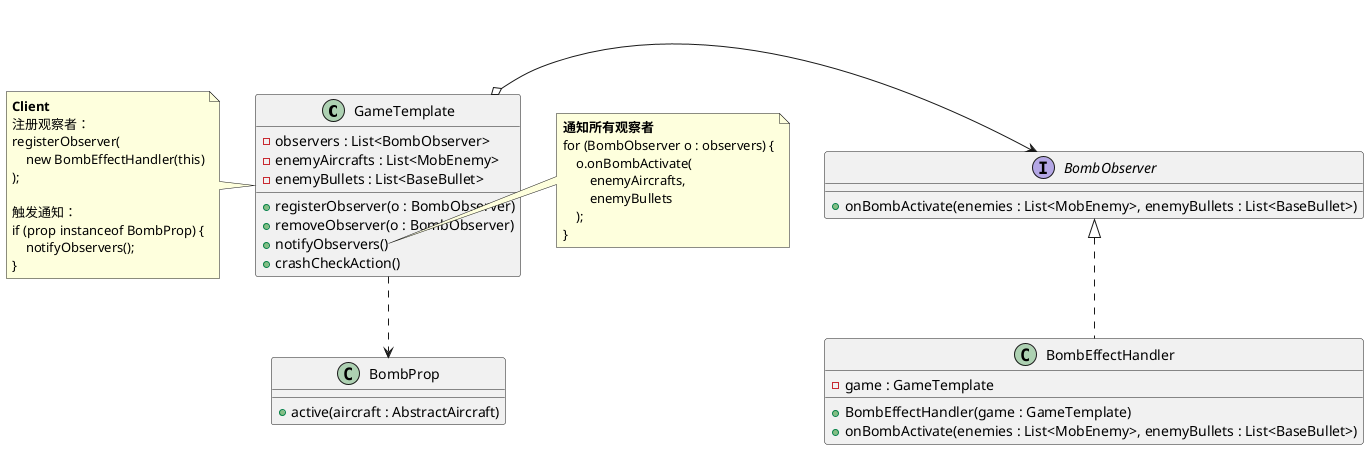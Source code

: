   @startuml
'观察者模式UML类图

' Subject (主题/被观察者) - 同时也是Client
class GameTemplate {
  - observers : List<BombObserver>
  - enemyAircrafts : List<MobEnemy>
  - enemyBullets : List<BaseBullet>
  __
  + registerObserver(o : BombObserver)
  + removeObserver(o : BombObserver)
  + notifyObservers()
  + crashCheckAction()
}

' Observer (观察者接口)
interface BombObserver {
  + onBombActivate(enemies : List<MobEnemy>, enemyBullets : List<BaseBullet>)
}

' ConcreteObserver (具体观察者)
class BombEffectHandler {
  - game : GameTemplate
  __
  + BombEffectHandler(game : GameTemplate)
  + onBombActivate(enemies : List<MobEnemy>, enemyBullets : List<BaseBullet>)
}

' 炸弹道具 (触发者)
class BombProp {
  + active(aircraft : AbstractAircraft)
}

' 关系
GameTemplate o-right-> BombObserver
BombObserver <|.. BombEffectHandler
GameTemplate ..> BombProp

note right of GameTemplate::notifyObservers
  **通知所有观察者**
  for (BombObserver o : observers) {
      o.onBombActivate(
          enemyAircrafts, 
          enemyBullets
      );
  }
end note

note left of GameTemplate
  **Client**
  注册观察者：
  registerObserver(
      new BombEffectHandler(this)
  );
  
  触发通知：
  if (prop instanceof BombProp) {
      notifyObservers();
  }
end note

@enduml